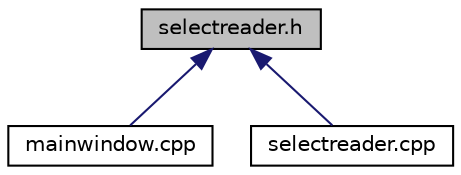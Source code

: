 digraph "selectreader.h"
{
 // LATEX_PDF_SIZE
  edge [fontname="Helvetica",fontsize="10",labelfontname="Helvetica",labelfontsize="10"];
  node [fontname="Helvetica",fontsize="10",shape=record];
  Node1 [label="selectreader.h",height=0.2,width=0.4,color="black", fillcolor="grey75", style="filled", fontcolor="black",tooltip=" "];
  Node1 -> Node2 [dir="back",color="midnightblue",fontsize="10",style="solid"];
  Node2 [label="mainwindow.cpp",height=0.2,width=0.4,color="black", fillcolor="white", style="filled",URL="$mainwindow_8cpp.html",tooltip=" "];
  Node1 -> Node3 [dir="back",color="midnightblue",fontsize="10",style="solid"];
  Node3 [label="selectreader.cpp",height=0.2,width=0.4,color="black", fillcolor="white", style="filled",URL="$selectreader_8cpp.html",tooltip=" "];
}
